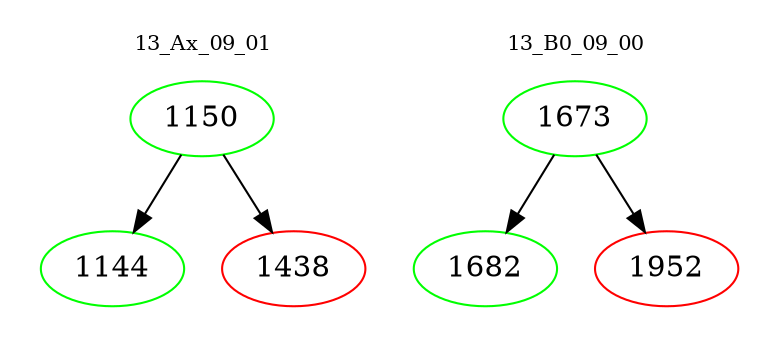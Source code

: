 digraph{
subgraph cluster_0 {
color = white
label = "13_Ax_09_01";
fontsize=10;
T0_1150 [label="1150", color="green"]
T0_1150 -> T0_1144 [color="black"]
T0_1144 [label="1144", color="green"]
T0_1150 -> T0_1438 [color="black"]
T0_1438 [label="1438", color="red"]
}
subgraph cluster_1 {
color = white
label = "13_B0_09_00";
fontsize=10;
T1_1673 [label="1673", color="green"]
T1_1673 -> T1_1682 [color="black"]
T1_1682 [label="1682", color="green"]
T1_1673 -> T1_1952 [color="black"]
T1_1952 [label="1952", color="red"]
}
}

